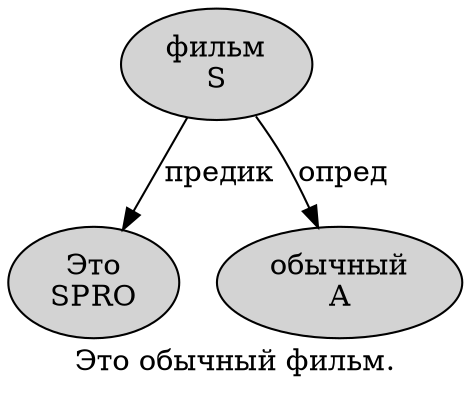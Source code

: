 digraph SENTENCE_147 {
	graph [label="Это обычный фильм."]
	node [style=filled]
		0 [label="Это
SPRO" color="" fillcolor=lightgray penwidth=1 shape=ellipse]
		1 [label="обычный
A" color="" fillcolor=lightgray penwidth=1 shape=ellipse]
		2 [label="фильм
S" color="" fillcolor=lightgray penwidth=1 shape=ellipse]
			2 -> 0 [label="предик"]
			2 -> 1 [label="опред"]
}